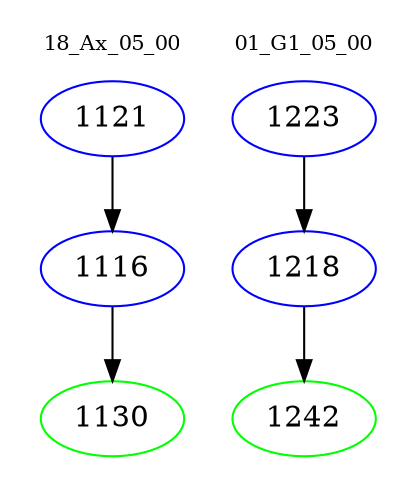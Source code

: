 digraph{
subgraph cluster_0 {
color = white
label = "18_Ax_05_00";
fontsize=10;
T0_1121 [label="1121", color="blue"]
T0_1121 -> T0_1116 [color="black"]
T0_1116 [label="1116", color="blue"]
T0_1116 -> T0_1130 [color="black"]
T0_1130 [label="1130", color="green"]
}
subgraph cluster_1 {
color = white
label = "01_G1_05_00";
fontsize=10;
T1_1223 [label="1223", color="blue"]
T1_1223 -> T1_1218 [color="black"]
T1_1218 [label="1218", color="blue"]
T1_1218 -> T1_1242 [color="black"]
T1_1242 [label="1242", color="green"]
}
}

